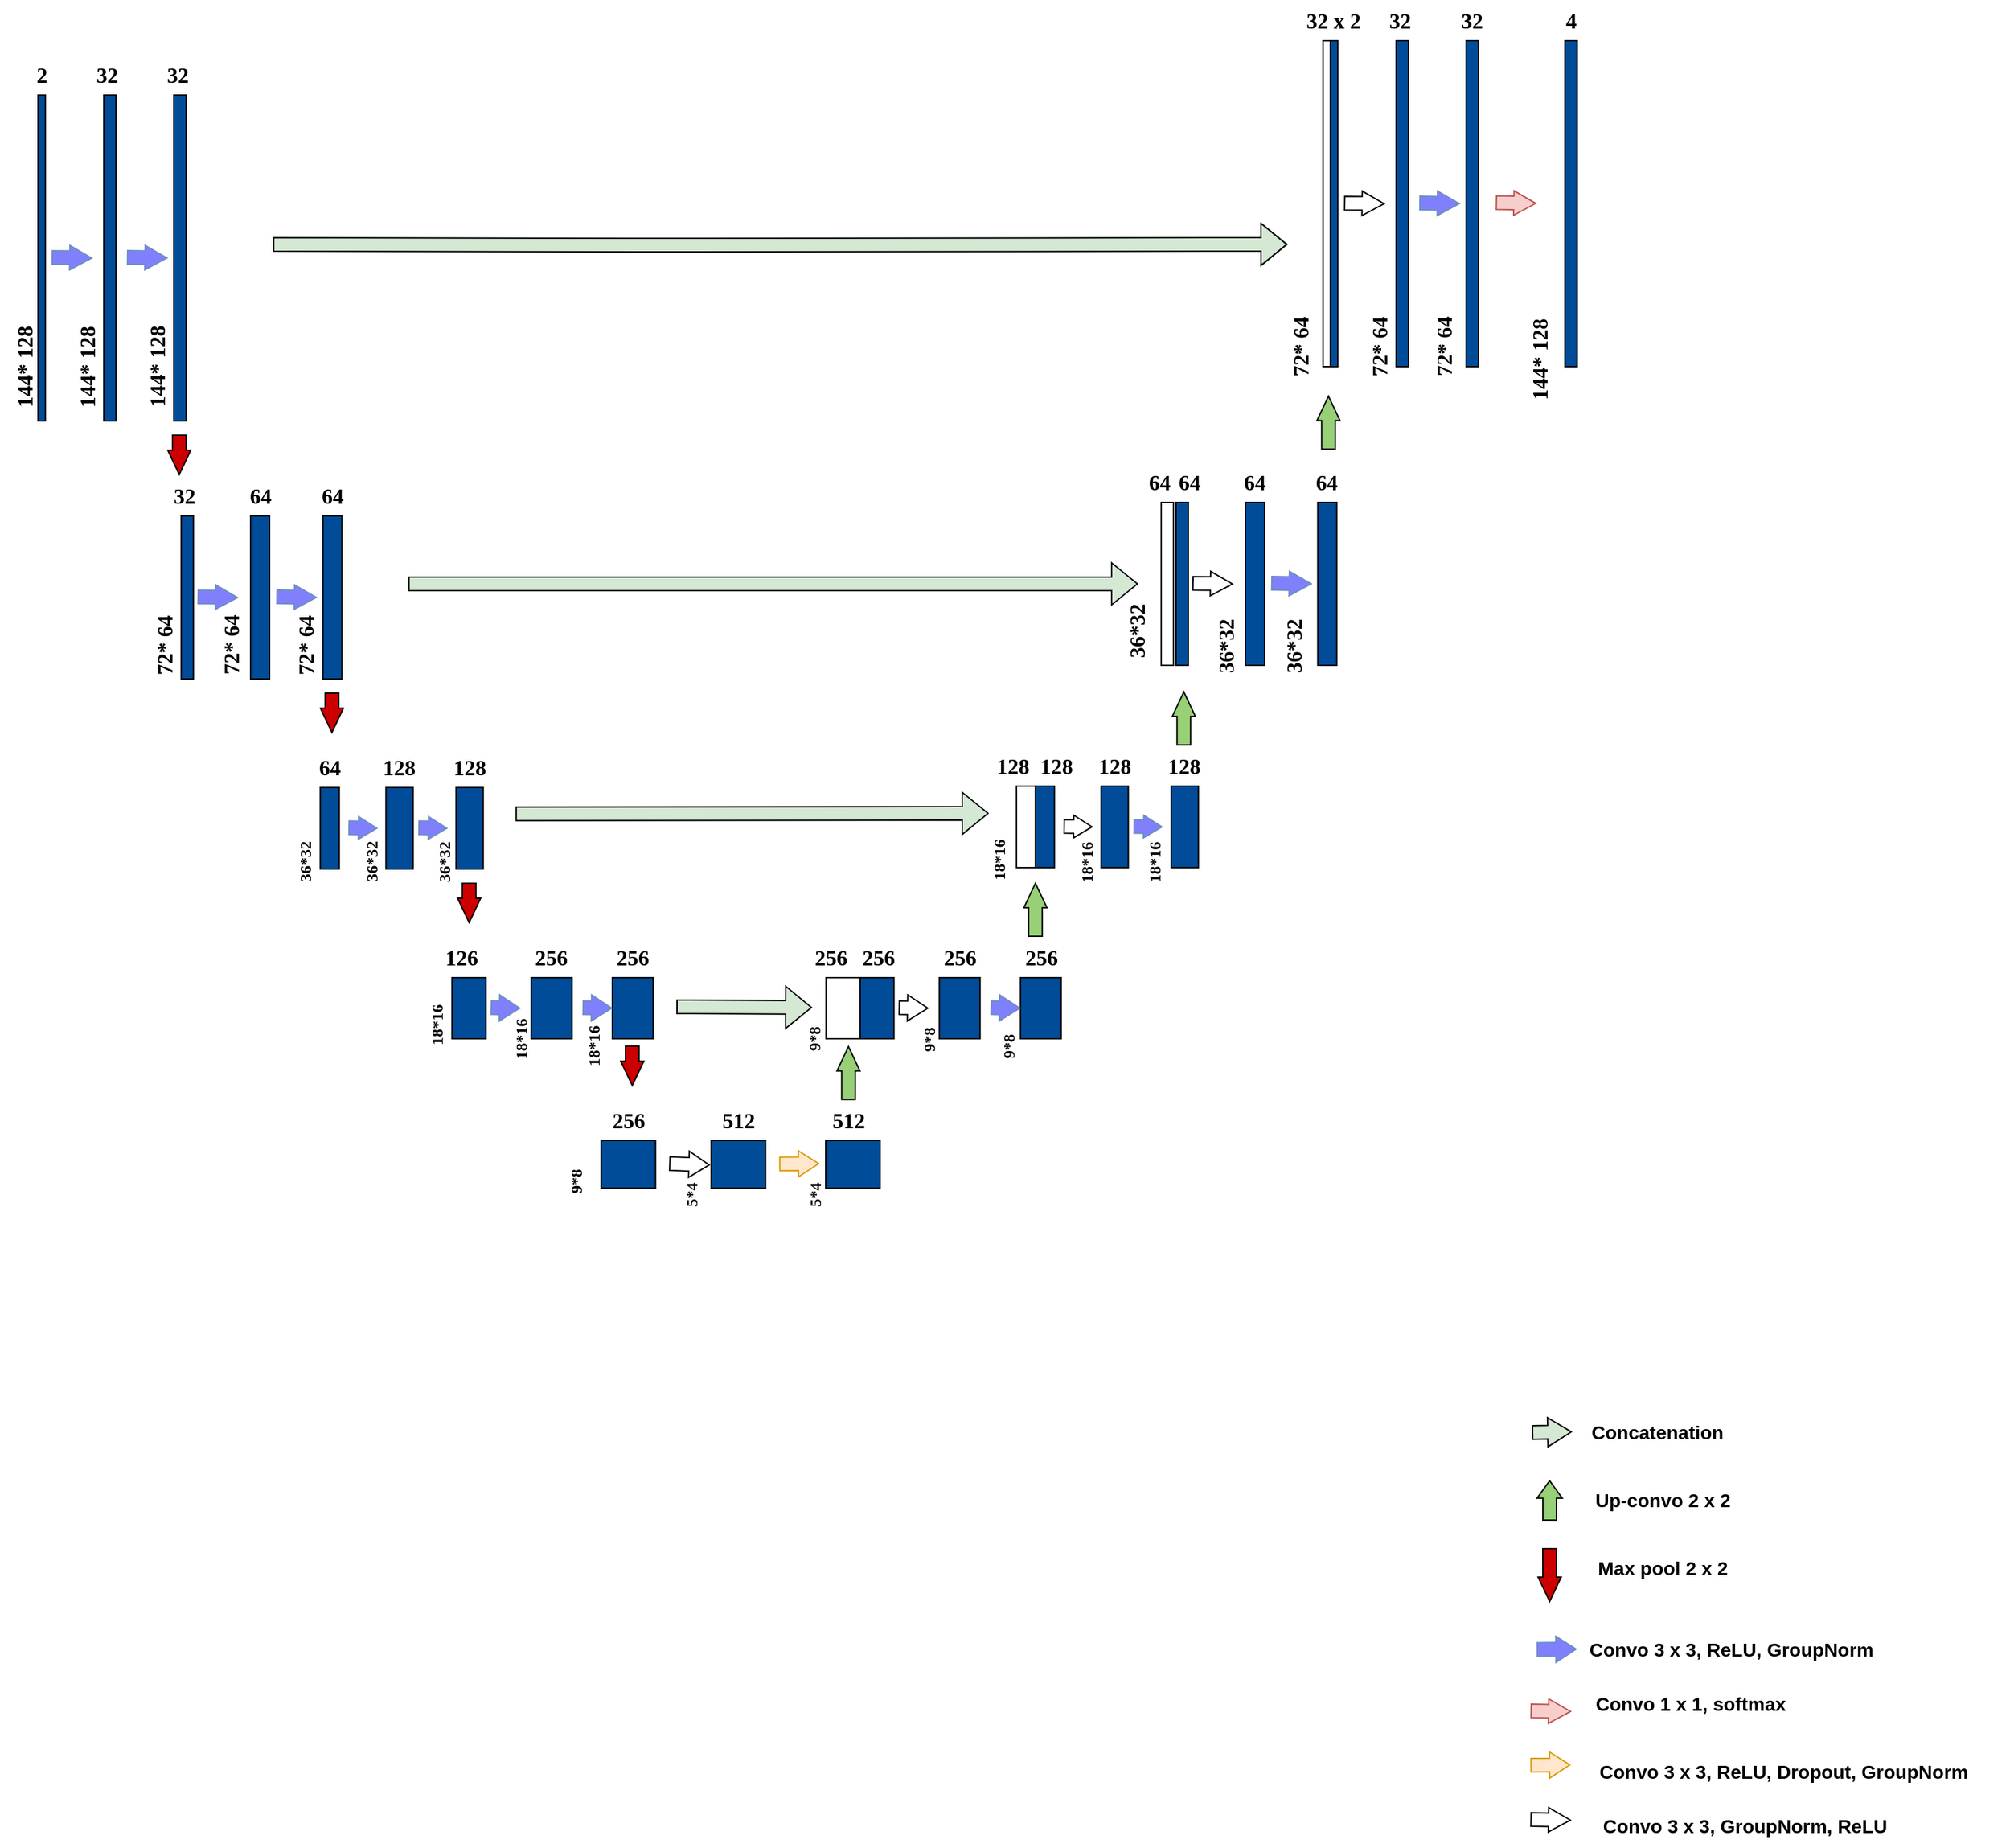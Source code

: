 <mxfile version="21.0.7" type="device"><diagram name="Page-1" id="3wvajs8mAKPcjnO6P-8I"><mxGraphModel dx="1317" dy="2674" grid="1" gridSize="10" guides="1" tooltips="1" connect="1" arrows="1" fold="1" page="1" pageScale="1" pageWidth="2050" pageHeight="2000" math="0" shadow="0"><root><mxCell id="0"/><mxCell id="1" parent="0"/><mxCell id="1wSM0YtvR0nM61F4cQiH-7" value="" style="rounded=0;whiteSpace=wrap;html=1;fontFamily=Times New Roman;aspect=fixed;verticalAlign=bottom;labelPosition=center;verticalLabelPosition=top;align=center;fillColor=#004C99;" parent="1" vertex="1"><mxGeometry x="70" y="40" width="5.4" height="240" as="geometry"/></mxCell><mxCell id="1wSM0YtvR0nM61F4cQiH-8" value="144* 128" style="text;strokeColor=none;align=center;fillColor=none;html=1;verticalAlign=middle;whiteSpace=wrap;rounded=0;fontFamily=Times New Roman;labelPosition=center;verticalLabelPosition=middle;textDirection=ltr;rotation=-90;fontSize=16;fontStyle=1" parent="1" vertex="1"><mxGeometry x="15" y="225" width="90" height="30" as="geometry"/></mxCell><mxCell id="1wSM0YtvR0nM61F4cQiH-9" value="2" style="text;strokeColor=none;align=center;fillColor=none;html=1;verticalAlign=middle;whiteSpace=wrap;rounded=0;fontFamily=Times New Roman;fontStyle=1;fontSize=16;" parent="1" vertex="1"><mxGeometry x="42.7" y="10" width="60" height="30" as="geometry"/></mxCell><mxCell id="1wSM0YtvR0nM61F4cQiH-10" value="" style="rounded=0;whiteSpace=wrap;html=1;fontFamily=Times New Roman;verticalAlign=bottom;labelPosition=center;verticalLabelPosition=top;align=center;fillColor=#004C99;" parent="1" vertex="1"><mxGeometry x="118.4" y="40" width="9" height="240" as="geometry"/></mxCell><mxCell id="1wSM0YtvR0nM61F4cQiH-12" value="" style="rounded=0;whiteSpace=wrap;html=1;fontFamily=Times New Roman;verticalAlign=bottom;labelPosition=center;verticalLabelPosition=top;align=center;fillColor=#004C99;" parent="1" vertex="1"><mxGeometry x="170" y="40" width="9" height="240" as="geometry"/></mxCell><mxCell id="1wSM0YtvR0nM61F4cQiH-15" value="32" style="text;strokeColor=none;align=center;fillColor=none;html=1;verticalAlign=middle;whiteSpace=wrap;rounded=0;fontFamily=Times New Roman;fontSize=16;fontStyle=1" parent="1" vertex="1"><mxGeometry x="91.1" y="10" width="60" height="30" as="geometry"/></mxCell><mxCell id="1wSM0YtvR0nM61F4cQiH-17" value="32" style="text;strokeColor=none;align=center;fillColor=none;html=1;verticalAlign=middle;whiteSpace=wrap;rounded=0;fontFamily=Times New Roman;fontSize=16;fontStyle=1" parent="1" vertex="1"><mxGeometry x="142.7" y="10" width="60" height="30" as="geometry"/></mxCell><mxCell id="1wSM0YtvR0nM61F4cQiH-20" value="" style="shape=flexArrow;endArrow=classic;html=1;rounded=0;fontFamily=Times New Roman;fillColor=#8080ff;strokeColor=#6c8ebf;endWidth=7;endSize=5.05;" parent="1" edge="1"><mxGeometry width="50" height="50" relative="1" as="geometry"><mxPoint x="135.4" y="159.5" as="sourcePoint"/><mxPoint x="165.4" y="160" as="targetPoint"/><Array as="points"><mxPoint x="135.4" y="159.5"/></Array></mxGeometry></mxCell><mxCell id="1wSM0YtvR0nM61F4cQiH-23" value="" style="shape=flexArrow;endArrow=classic;html=1;rounded=0;fontFamily=Times New Roman;fillColor=#CC0000;endWidth=6;endSize=5.67;" parent="1" edge="1"><mxGeometry width="50" height="50" relative="1" as="geometry"><mxPoint x="174" y="290" as="sourcePoint"/><mxPoint x="174" y="320" as="targetPoint"/></mxGeometry></mxCell><mxCell id="1wSM0YtvR0nM61F4cQiH-24" value="" style="shape=flexArrow;endArrow=classic;html=1;rounded=0;fontFamily=Times New Roman;fillColor=#D5E8D4;" parent="1" edge="1"><mxGeometry width="50" height="50" relative="1" as="geometry"><mxPoint x="243.05" y="150" as="sourcePoint"/><mxPoint x="990" y="150" as="targetPoint"/><Array as="points"><mxPoint x="513.05" y="150.5"/></Array></mxGeometry></mxCell><mxCell id="1wSM0YtvR0nM61F4cQiH-25" value="" style="rounded=0;whiteSpace=wrap;html=1;fontFamily=Times New Roman;verticalAlign=bottom;labelPosition=center;verticalLabelPosition=top;align=center;fillColor=#004C99;" parent="1" vertex="1"><mxGeometry x="175.4" y="350" width="9" height="120" as="geometry"/></mxCell><mxCell id="1wSM0YtvR0nM61F4cQiH-27" value="32" style="text;strokeColor=none;align=center;fillColor=none;html=1;verticalAlign=middle;whiteSpace=wrap;rounded=0;fontFamily=Times New Roman;fontStyle=1;fontSize=16;" parent="1" vertex="1"><mxGeometry x="148.1" y="320" width="60" height="30" as="geometry"/></mxCell><mxCell id="1wSM0YtvR0nM61F4cQiH-28" value="" style="rounded=0;whiteSpace=wrap;html=1;fontFamily=Times New Roman;verticalAlign=bottom;labelPosition=center;verticalLabelPosition=top;align=center;fillColor=#004C99;" parent="1" vertex="1"><mxGeometry x="226.5" y="350" width="14" height="120" as="geometry"/></mxCell><mxCell id="1wSM0YtvR0nM61F4cQiH-30" value="" style="rounded=0;whiteSpace=wrap;html=1;fontFamily=Times New Roman;verticalAlign=bottom;labelPosition=center;verticalLabelPosition=top;align=center;fillColor=#004C99;" parent="1" vertex="1"><mxGeometry x="279.75" y="350" width="14" height="120" as="geometry"/></mxCell><mxCell id="1wSM0YtvR0nM61F4cQiH-32" value="64" style="text;strokeColor=none;align=center;fillColor=none;html=1;verticalAlign=middle;whiteSpace=wrap;rounded=0;fontFamily=Times New Roman;fontSize=16;fontStyle=1" parent="1" vertex="1"><mxGeometry x="203.5" y="320" width="60" height="30" as="geometry"/></mxCell><mxCell id="1wSM0YtvR0nM61F4cQiH-33" value="64" style="text;strokeColor=none;align=center;fillColor=none;html=1;verticalAlign=middle;whiteSpace=wrap;rounded=0;fontFamily=Times New Roman;fontSize=16;fontStyle=1" parent="1" vertex="1"><mxGeometry x="256.75" y="320" width="60" height="30" as="geometry"/></mxCell><mxCell id="1wSM0YtvR0nM61F4cQiH-35" value="" style="shape=flexArrow;endArrow=classic;html=1;rounded=0;fontFamily=Times New Roman;fillColor=#8080ff;strokeColor=#6c8ebf;endWidth=7;endSize=5.05;" parent="1" edge="1"><mxGeometry width="50" height="50" relative="1" as="geometry"><mxPoint x="245.4" y="409.5" as="sourcePoint"/><mxPoint x="275.4" y="410" as="targetPoint"/><Array as="points"><mxPoint x="245.4" y="409.5"/></Array></mxGeometry></mxCell><mxCell id="1wSM0YtvR0nM61F4cQiH-36" value="" style="shape=flexArrow;endArrow=classic;html=1;rounded=0;fontFamily=Times New Roman;fillColor=#CC0000;endWidth=6;endSize=5.67;" parent="1" edge="1"><mxGeometry width="50" height="50" relative="1" as="geometry"><mxPoint x="286.4" y="480" as="sourcePoint"/><mxPoint x="286.4" y="510" as="targetPoint"/></mxGeometry></mxCell><mxCell id="1wSM0YtvR0nM61F4cQiH-37" value="" style="shape=flexArrow;endArrow=classic;html=1;rounded=0;fontFamily=Times New Roman;fillColor=#8080ff;strokeColor=#6c8ebf;endWidth=7;endSize=5.05;" parent="1" edge="1"><mxGeometry width="50" height="50" relative="1" as="geometry"><mxPoint x="187.4" y="409.57" as="sourcePoint"/><mxPoint x="217.4" y="410.07" as="targetPoint"/><Array as="points"><mxPoint x="187.4" y="409.57"/></Array></mxGeometry></mxCell><mxCell id="1wSM0YtvR0nM61F4cQiH-38" value="" style="shape=flexArrow;endArrow=classic;html=1;rounded=0;fontFamily=Times New Roman;fillColor=#8080ff;strokeColor=#6c8ebf;endWidth=7;endSize=5.05;" parent="1" edge="1"><mxGeometry width="50" height="50" relative="1" as="geometry"><mxPoint x="80" y="159.57" as="sourcePoint"/><mxPoint x="110" y="160.07" as="targetPoint"/><Array as="points"><mxPoint x="80" y="159.57"/></Array></mxGeometry></mxCell><mxCell id="1wSM0YtvR0nM61F4cQiH-41" value="" style="shape=flexArrow;endArrow=classic;html=1;rounded=0;fontFamily=Times New Roman;fillColor=#D5E8D4;" parent="1" edge="1"><mxGeometry width="50" height="50" relative="1" as="geometry"><mxPoint x="342.65" y="400" as="sourcePoint"/><mxPoint x="880" y="400" as="targetPoint"/></mxGeometry></mxCell><mxCell id="1wSM0YtvR0nM61F4cQiH-51" value="" style="rounded=0;whiteSpace=wrap;html=1;fontFamily=Times New Roman;verticalAlign=bottom;labelPosition=center;verticalLabelPosition=top;align=center;fillColor=#004C99;" parent="1" vertex="1"><mxGeometry x="277.8" y="550" width="14" height="60" as="geometry"/></mxCell><mxCell id="1wSM0YtvR0nM61F4cQiH-53" value="" style="rounded=0;whiteSpace=wrap;html=1;fontFamily=Times New Roman;verticalAlign=bottom;labelPosition=center;verticalLabelPosition=top;align=center;fillColor=#004C99;" parent="1" vertex="1"><mxGeometry x="326.2" y="550" width="20" height="60" as="geometry"/></mxCell><mxCell id="1wSM0YtvR0nM61F4cQiH-55" value="" style="rounded=0;whiteSpace=wrap;html=1;fontFamily=Times New Roman;verticalAlign=bottom;labelPosition=center;verticalLabelPosition=top;align=center;fillColor=#004C99;" parent="1" vertex="1"><mxGeometry x="377.8" y="550" width="20" height="60" as="geometry"/></mxCell><mxCell id="1wSM0YtvR0nM61F4cQiH-58" value="" style="shape=flexArrow;endArrow=classic;html=1;rounded=0;fontFamily=Times New Roman;fillColor=#CC0000;endWidth=6;endSize=5.67;" parent="1" edge="1"><mxGeometry width="50" height="50" relative="1" as="geometry"><mxPoint x="387.44" y="620" as="sourcePoint"/><mxPoint x="387.44" y="650" as="targetPoint"/></mxGeometry></mxCell><mxCell id="1wSM0YtvR0nM61F4cQiH-60" value="" style="shape=flexArrow;endArrow=classic;html=1;rounded=0;fontFamily=Times New Roman;fillColor=#8080ff;strokeColor=#6c8ebf;endWidth=5.714;endSize=4.179;" parent="1" edge="1"><mxGeometry width="50" height="50" relative="1" as="geometry"><mxPoint x="298.5" y="579.64" as="sourcePoint"/><mxPoint x="320" y="580" as="targetPoint"/><Array as="points"><mxPoint x="298.5" y="579.64"/></Array></mxGeometry></mxCell><mxCell id="1wSM0YtvR0nM61F4cQiH-61" value="" style="shape=flexArrow;endArrow=classic;html=1;rounded=0;fontFamily=Times New Roman;fillColor=#8080ff;strokeColor=#6c8ebf;endWidth=5.714;endSize=4.179;" parent="1" edge="1"><mxGeometry width="50" height="50" relative="1" as="geometry"><mxPoint x="350.0" y="579.64" as="sourcePoint"/><mxPoint x="371.5" y="580" as="targetPoint"/><Array as="points"><mxPoint x="350.0" y="579.64"/></Array></mxGeometry></mxCell><mxCell id="1wSM0YtvR0nM61F4cQiH-71" value="36*32" style="text;strokeColor=none;align=center;fillColor=none;html=1;verticalAlign=middle;whiteSpace=wrap;rounded=0;fontFamily=Times New Roman;labelPosition=center;verticalLabelPosition=middle;textDirection=ltr;rotation=-90;fontSize=12;fontStyle=1" parent="1" vertex="1"><mxGeometry x="289.4" y="598.8" width="53.25" height="10.15" as="geometry"/></mxCell><mxCell id="1wSM0YtvR0nM61F4cQiH-72" value="64" style="text;strokeColor=none;align=center;fillColor=none;html=1;verticalAlign=middle;whiteSpace=wrap;rounded=0;fontFamily=Times New Roman;fontSize=16;fontStyle=1" parent="1" vertex="1"><mxGeometry x="254.8" y="520" width="60" height="30" as="geometry"/></mxCell><mxCell id="1wSM0YtvR0nM61F4cQiH-73" value="128" style="text;strokeColor=none;align=center;fillColor=none;html=1;verticalAlign=middle;whiteSpace=wrap;rounded=0;fontFamily=Times New Roman;fontSize=16;fontStyle=1" parent="1" vertex="1"><mxGeometry x="306.2" y="520" width="60" height="30" as="geometry"/></mxCell><mxCell id="1wSM0YtvR0nM61F4cQiH-74" value="128" style="text;strokeColor=none;align=center;fillColor=none;html=1;verticalAlign=middle;whiteSpace=wrap;rounded=0;fontFamily=Times New Roman;fontSize=16;fontStyle=1" parent="1" vertex="1"><mxGeometry x="357.8" y="520" width="60" height="30" as="geometry"/></mxCell><mxCell id="1wSM0YtvR0nM61F4cQiH-89" value="" style="shape=flexArrow;endArrow=classic;html=1;rounded=0;fontFamily=Times New Roman;fillColor=#D5E8D4;" parent="1" edge="1"><mxGeometry width="50" height="50" relative="1" as="geometry"><mxPoint x="421.61" y="569.41" as="sourcePoint"/><mxPoint x="770" y="569" as="targetPoint"/></mxGeometry></mxCell><mxCell id="PjSPRm0BjV9IiiZ5jqCx-50" value="" style="shape=flexArrow;endArrow=classic;html=1;rounded=0;fontFamily=Times New Roman;fillColor=#97D077;endWidth=6;endSize=5.67;" parent="1" edge="1"><mxGeometry width="50" height="50" relative="1" as="geometry"><mxPoint x="804.4" y="660" as="sourcePoint"/><mxPoint x="804.4" y="620" as="targetPoint"/></mxGeometry></mxCell><mxCell id="PjSPRm0BjV9IiiZ5jqCx-51" value="" style="rounded=0;whiteSpace=wrap;html=1;fontFamily=Times New Roman;verticalAlign=bottom;labelPosition=center;verticalLabelPosition=top;align=center;fillColor=#004C99;" parent="1" vertex="1"><mxGeometry x="804.4" y="548.95" width="14" height="60" as="geometry"/></mxCell><mxCell id="PjSPRm0BjV9IiiZ5jqCx-52" value="" style="rounded=0;whiteSpace=wrap;html=1;fontFamily=Times New Roman;verticalAlign=bottom;labelPosition=center;verticalLabelPosition=top;align=center;fillColor=#004C99;" parent="1" vertex="1"><mxGeometry x="852.8" y="548.95" width="20" height="60" as="geometry"/></mxCell><mxCell id="PjSPRm0BjV9IiiZ5jqCx-53" value="" style="rounded=0;whiteSpace=wrap;html=1;fontFamily=Times New Roman;verticalAlign=bottom;labelPosition=center;verticalLabelPosition=top;align=center;fillColor=#004C99;" parent="1" vertex="1"><mxGeometry x="904.4" y="548.95" width="20" height="60" as="geometry"/></mxCell><mxCell id="PjSPRm0BjV9IiiZ5jqCx-55" value="" style="shape=flexArrow;endArrow=classic;html=1;rounded=0;fontFamily=Times New Roman;endWidth=5.714;endSize=4.179;" parent="1" edge="1"><mxGeometry width="50" height="50" relative="1" as="geometry"><mxPoint x="825.1" y="578.59" as="sourcePoint"/><mxPoint x="846.6" y="578.95" as="targetPoint"/><Array as="points"><mxPoint x="825.1" y="578.59"/></Array></mxGeometry></mxCell><mxCell id="PjSPRm0BjV9IiiZ5jqCx-56" value="" style="shape=flexArrow;endArrow=classic;html=1;rounded=0;fontFamily=Times New Roman;fillColor=#8080ff;strokeColor=#6c8ebf;endWidth=5.714;endSize=4.179;" parent="1" edge="1"><mxGeometry width="50" height="50" relative="1" as="geometry"><mxPoint x="876.6" y="578.59" as="sourcePoint"/><mxPoint x="898.1" y="578.95" as="targetPoint"/><Array as="points"><mxPoint x="876.6" y="578.59"/></Array></mxGeometry></mxCell><mxCell id="PjSPRm0BjV9IiiZ5jqCx-60" value="128" style="text;strokeColor=none;align=center;fillColor=none;html=1;verticalAlign=middle;whiteSpace=wrap;rounded=0;fontFamily=Times New Roman;fontSize=16;fontStyle=1" parent="1" vertex="1"><mxGeometry x="790.4" y="518.95" width="60" height="30" as="geometry"/></mxCell><mxCell id="PjSPRm0BjV9IiiZ5jqCx-61" value="128" style="text;strokeColor=none;align=center;fillColor=none;html=1;verticalAlign=middle;whiteSpace=wrap;rounded=0;fontFamily=Times New Roman;fontSize=16;fontStyle=1" parent="1" vertex="1"><mxGeometry x="832.8" y="518.95" width="60" height="30" as="geometry"/></mxCell><mxCell id="PjSPRm0BjV9IiiZ5jqCx-62" value="128" style="text;strokeColor=none;align=center;fillColor=none;html=1;verticalAlign=middle;whiteSpace=wrap;rounded=0;fontFamily=Times New Roman;fontSize=16;fontStyle=1" parent="1" vertex="1"><mxGeometry x="884.4" y="518.95" width="60" height="30" as="geometry"/></mxCell><mxCell id="PjSPRm0BjV9IiiZ5jqCx-64" value="" style="rounded=0;whiteSpace=wrap;html=1;fontFamily=Times New Roman;verticalAlign=bottom;labelPosition=center;verticalLabelPosition=top;align=center;" parent="1" vertex="1"><mxGeometry x="790.4" y="548.95" width="14" height="60" as="geometry"/></mxCell><mxCell id="PjSPRm0BjV9IiiZ5jqCx-65" value="" style="rounded=0;whiteSpace=wrap;html=1;fontFamily=Times New Roman;verticalAlign=bottom;labelPosition=center;verticalLabelPosition=top;align=center;fillColor=#004C99;" parent="1" vertex="1"><mxGeometry x="374.8" y="690" width="25" height="45" as="geometry"/></mxCell><mxCell id="PjSPRm0BjV9IiiZ5jqCx-66" value="" style="rounded=0;whiteSpace=wrap;html=1;fontFamily=Times New Roman;verticalAlign=bottom;labelPosition=center;verticalLabelPosition=top;align=center;fillColor=#004C99;" parent="1" vertex="1"><mxGeometry x="433.2" y="690" width="30" height="45" as="geometry"/></mxCell><mxCell id="PjSPRm0BjV9IiiZ5jqCx-67" value="" style="rounded=0;whiteSpace=wrap;html=1;fontFamily=Times New Roman;verticalAlign=bottom;labelPosition=center;verticalLabelPosition=top;align=center;fillColor=#004C99;" parent="1" vertex="1"><mxGeometry x="492.9" y="690" width="30" height="45" as="geometry"/></mxCell><mxCell id="PjSPRm0BjV9IiiZ5jqCx-68" value="" style="shape=flexArrow;endArrow=classic;html=1;rounded=0;fontFamily=Times New Roman;fillColor=#CC0000;endWidth=6;endSize=5.67;" parent="1" edge="1"><mxGeometry width="50" height="50" relative="1" as="geometry"><mxPoint x="507.56" y="740" as="sourcePoint"/><mxPoint x="507.56" y="770" as="targetPoint"/></mxGeometry></mxCell><mxCell id="PjSPRm0BjV9IiiZ5jqCx-69" value="" style="shape=flexArrow;endArrow=classic;html=1;rounded=0;fontFamily=Times New Roman;fillColor=#8080ff;strokeColor=#6c8ebf;endWidth=8.276;endSize=4.641;" parent="1" edge="1"><mxGeometry width="50" height="50" relative="1" as="geometry"><mxPoint x="403.2" y="712.16" as="sourcePoint"/><mxPoint x="425.2" y="712.52" as="targetPoint"/><Array as="points"><mxPoint x="403.2" y="712.16"/></Array></mxGeometry></mxCell><mxCell id="PjSPRm0BjV9IiiZ5jqCx-70" value="18*16" style="text;strokeColor=none;align=center;fillColor=none;html=1;verticalAlign=middle;whiteSpace=wrap;rounded=0;fontFamily=Times New Roman;labelPosition=center;verticalLabelPosition=middle;textDirection=ltr;rotation=-90;fontSize=12;fontStyle=1" parent="1" vertex="1"><mxGeometry x="337.5" y="720" width="53.25" height="10.15" as="geometry"/></mxCell><mxCell id="PjSPRm0BjV9IiiZ5jqCx-73" value="126" style="text;strokeColor=none;align=center;fillColor=none;html=1;verticalAlign=middle;whiteSpace=wrap;rounded=0;fontFamily=Times New Roman;fontSize=16;fontStyle=1" parent="1" vertex="1"><mxGeometry x="351.8" y="660" width="60" height="30" as="geometry"/></mxCell><mxCell id="PjSPRm0BjV9IiiZ5jqCx-74" value="256" style="text;strokeColor=none;align=center;fillColor=none;html=1;verticalAlign=middle;whiteSpace=wrap;rounded=0;fontFamily=Times New Roman;fontSize=16;fontStyle=1" parent="1" vertex="1"><mxGeometry x="418.2" y="660" width="60" height="30" as="geometry"/></mxCell><mxCell id="PjSPRm0BjV9IiiZ5jqCx-75" value="256" style="text;strokeColor=none;align=center;fillColor=none;html=1;verticalAlign=middle;whiteSpace=wrap;rounded=0;fontFamily=Times New Roman;fontSize=16;fontStyle=1" parent="1" vertex="1"><mxGeometry x="477.9" y="660" width="60" height="30" as="geometry"/></mxCell><mxCell id="PjSPRm0BjV9IiiZ5jqCx-76" value="" style="shape=flexArrow;endArrow=classic;html=1;rounded=0;fontFamily=Times New Roman;fillColor=#8080ff;strokeColor=#6c8ebf;endWidth=8.276;endSize=4.641;" parent="1" edge="1"><mxGeometry width="50" height="50" relative="1" as="geometry"><mxPoint x="470.9" y="712.16" as="sourcePoint"/><mxPoint x="492.9" y="712.52" as="targetPoint"/><Array as="points"><mxPoint x="470.9" y="712.16"/></Array></mxGeometry></mxCell><mxCell id="PjSPRm0BjV9IiiZ5jqCx-89" value="" style="shape=flexArrow;endArrow=classic;html=1;rounded=0;fontFamily=Times New Roman;fillColor=#D5E8D4;" parent="1" edge="1"><mxGeometry width="50" height="50" relative="1" as="geometry"><mxPoint x="540" y="711.5" as="sourcePoint"/><mxPoint x="640" y="712" as="targetPoint"/></mxGeometry></mxCell><mxCell id="PjSPRm0BjV9IiiZ5jqCx-91" value="" style="rounded=0;whiteSpace=wrap;html=1;fontFamily=Times New Roman;verticalAlign=bottom;labelPosition=center;verticalLabelPosition=top;align=center;fillColor=#004C99;" parent="1" vertex="1"><mxGeometry x="484.7" y="810" width="40" height="35" as="geometry"/></mxCell><mxCell id="PjSPRm0BjV9IiiZ5jqCx-92" value="" style="rounded=0;whiteSpace=wrap;html=1;fontFamily=Times New Roman;verticalAlign=bottom;labelPosition=center;verticalLabelPosition=top;align=center;fillColor=#004C99;" parent="1" vertex="1"><mxGeometry x="565.7" y="810" width="40" height="35" as="geometry"/></mxCell><mxCell id="PjSPRm0BjV9IiiZ5jqCx-93" value="" style="rounded=0;whiteSpace=wrap;html=1;fontFamily=Times New Roman;verticalAlign=bottom;labelPosition=center;verticalLabelPosition=top;align=center;fillColor=#004C99;" parent="1" vertex="1"><mxGeometry x="650" y="810" width="40" height="35" as="geometry"/></mxCell><mxCell id="PjSPRm0BjV9IiiZ5jqCx-94" value="9*8" style="text;strokeColor=none;align=center;fillColor=none;html=1;verticalAlign=middle;whiteSpace=wrap;rounded=0;fontFamily=Times New Roman;labelPosition=center;verticalLabelPosition=middle;textDirection=ltr;rotation=-90;fontSize=12;fontStyle=1" parent="1" vertex="1"><mxGeometry x="440" y="834.85" width="53.25" height="10.15" as="geometry"/></mxCell><mxCell id="PjSPRm0BjV9IiiZ5jqCx-95" value="256" style="text;strokeColor=none;align=center;fillColor=none;html=1;verticalAlign=middle;whiteSpace=wrap;rounded=0;fontFamily=Times New Roman;fontSize=16;fontStyle=1" parent="1" vertex="1"><mxGeometry x="474.7" y="780" width="60" height="30" as="geometry"/></mxCell><mxCell id="PjSPRm0BjV9IiiZ5jqCx-96" value="512" style="text;strokeColor=none;align=center;fillColor=none;html=1;verticalAlign=middle;whiteSpace=wrap;rounded=0;fontFamily=Times New Roman;fontSize=16;fontStyle=1" parent="1" vertex="1"><mxGeometry x="555.7" y="780" width="60" height="30" as="geometry"/></mxCell><mxCell id="PjSPRm0BjV9IiiZ5jqCx-97" value="" style="shape=flexArrow;endArrow=classic;html=1;rounded=0;fontFamily=Times New Roman;fillColor=#ffe6cc;strokeColor=#d79b00;endWidth=8.276;endSize=4.641;" parent="1" edge="1"><mxGeometry width="50" height="50" relative="1" as="geometry"><mxPoint x="615.7" y="827.23" as="sourcePoint"/><mxPoint x="645.3" y="827" as="targetPoint"/><Array as="points"><mxPoint x="615.7" y="827.23"/></Array></mxGeometry></mxCell><mxCell id="PjSPRm0BjV9IiiZ5jqCx-98" value="5*4" style="text;strokeColor=none;align=center;fillColor=none;html=1;verticalAlign=middle;whiteSpace=wrap;rounded=0;fontFamily=Times New Roman;labelPosition=center;verticalLabelPosition=middle;textDirection=ltr;rotation=-90;fontSize=12;fontStyle=1" parent="1" vertex="1"><mxGeometry x="524.7" y="845" width="53.25" height="10.15" as="geometry"/></mxCell><mxCell id="PjSPRm0BjV9IiiZ5jqCx-114" value="512" style="text;strokeColor=none;align=center;fillColor=none;html=1;verticalAlign=middle;whiteSpace=wrap;rounded=0;fontFamily=Times New Roman;fontSize=16;fontStyle=1" parent="1" vertex="1"><mxGeometry x="637.25" y="780" width="60" height="30" as="geometry"/></mxCell><mxCell id="PjSPRm0BjV9IiiZ5jqCx-115" value="" style="rounded=0;whiteSpace=wrap;html=1;fontFamily=Times New Roman;verticalAlign=bottom;labelPosition=center;verticalLabelPosition=top;align=center;fillColor=#004C99;" parent="1" vertex="1"><mxGeometry x="675.25" y="690" width="25" height="45" as="geometry"/></mxCell><mxCell id="PjSPRm0BjV9IiiZ5jqCx-116" value="" style="rounded=0;whiteSpace=wrap;html=1;fontFamily=Times New Roman;verticalAlign=bottom;labelPosition=center;verticalLabelPosition=top;align=center;fillColor=#004C99;" parent="1" vertex="1"><mxGeometry x="733.65" y="690" width="30" height="45" as="geometry"/></mxCell><mxCell id="PjSPRm0BjV9IiiZ5jqCx-117" value="" style="rounded=0;whiteSpace=wrap;html=1;fontFamily=Times New Roman;verticalAlign=bottom;labelPosition=center;verticalLabelPosition=top;align=center;fillColor=#004C99;" parent="1" vertex="1"><mxGeometry x="793.35" y="690" width="30" height="45" as="geometry"/></mxCell><mxCell id="PjSPRm0BjV9IiiZ5jqCx-118" value="" style="shape=flexArrow;endArrow=classic;html=1;rounded=0;fontFamily=Times New Roman;endWidth=8.276;endSize=4.641;" parent="1" edge="1"><mxGeometry width="50" height="50" relative="1" as="geometry"><mxPoint x="703.65" y="712.16" as="sourcePoint"/><mxPoint x="725.65" y="712.52" as="targetPoint"/><Array as="points"><mxPoint x="703.65" y="712.16"/></Array></mxGeometry></mxCell><mxCell id="PjSPRm0BjV9IiiZ5jqCx-119" value="256" style="text;strokeColor=none;align=center;fillColor=none;html=1;verticalAlign=middle;whiteSpace=wrap;rounded=0;fontFamily=Times New Roman;fontSize=16;fontStyle=1" parent="1" vertex="1"><mxGeometry x="658.65" y="660" width="60" height="30" as="geometry"/></mxCell><mxCell id="PjSPRm0BjV9IiiZ5jqCx-120" value="256" style="text;strokeColor=none;align=center;fillColor=none;html=1;verticalAlign=middle;whiteSpace=wrap;rounded=0;fontFamily=Times New Roman;fontSize=16;fontStyle=1" parent="1" vertex="1"><mxGeometry x="718.65" y="660" width="60" height="30" as="geometry"/></mxCell><mxCell id="PjSPRm0BjV9IiiZ5jqCx-121" value="" style="shape=flexArrow;endArrow=classic;html=1;rounded=0;fontFamily=Times New Roman;fillColor=#8080ff;strokeColor=#6c8ebf;endWidth=8.276;endSize=4.641;" parent="1" edge="1"><mxGeometry width="50" height="50" relative="1" as="geometry"><mxPoint x="771.35" y="712.16" as="sourcePoint"/><mxPoint x="793.35" y="712.52" as="targetPoint"/><Array as="points"><mxPoint x="771.35" y="712.16"/></Array></mxGeometry></mxCell><mxCell id="PjSPRm0BjV9IiiZ5jqCx-122" value="" style="rounded=0;whiteSpace=wrap;html=1;fontFamily=Times New Roman;verticalAlign=bottom;labelPosition=center;verticalLabelPosition=top;align=center;" parent="1" vertex="1"><mxGeometry x="650.25" y="690" width="25" height="45" as="geometry"/></mxCell><mxCell id="PjSPRm0BjV9IiiZ5jqCx-123" value="256" style="text;strokeColor=none;align=center;fillColor=none;html=1;verticalAlign=middle;whiteSpace=wrap;rounded=0;fontFamily=Times New Roman;fontSize=16;fontStyle=1" parent="1" vertex="1"><mxGeometry x="623.65" y="660" width="60" height="30" as="geometry"/></mxCell><mxCell id="PjSPRm0BjV9IiiZ5jqCx-127" value="256" style="text;strokeColor=none;align=center;fillColor=none;html=1;verticalAlign=middle;whiteSpace=wrap;rounded=0;fontFamily=Times New Roman;fontSize=16;fontStyle=1" parent="1" vertex="1"><mxGeometry x="778.65" y="660" width="60" height="30" as="geometry"/></mxCell><mxCell id="PjSPRm0BjV9IiiZ5jqCx-128" value="" style="shape=flexArrow;endArrow=classic;html=1;rounded=0;fontFamily=Times New Roman;fillColor=#97D077;endWidth=6;endSize=5.67;" parent="1" edge="1"><mxGeometry width="50" height="50" relative="1" as="geometry"><mxPoint x="666.75" y="780.3" as="sourcePoint"/><mxPoint x="666.75" y="740.3" as="targetPoint"/></mxGeometry></mxCell><mxCell id="PjSPRm0BjV9IiiZ5jqCx-129" value="128" style="text;strokeColor=none;align=center;fillColor=none;html=1;verticalAlign=middle;whiteSpace=wrap;rounded=0;fontFamily=Times New Roman;fontSize=16;fontStyle=1" parent="1" vertex="1"><mxGeometry x="758.4" y="518.95" width="60" height="30" as="geometry"/></mxCell><mxCell id="PjSPRm0BjV9IiiZ5jqCx-131" value="" style="rounded=0;whiteSpace=wrap;html=1;fontFamily=Times New Roman;verticalAlign=bottom;labelPosition=center;verticalLabelPosition=top;align=center;fillColor=#004C99;" parent="1" vertex="1"><mxGeometry x="907.95" y="340" width="9" height="120" as="geometry"/></mxCell><mxCell id="PjSPRm0BjV9IiiZ5jqCx-132" value="36*32" style="text;strokeColor=none;align=center;fillColor=none;html=1;verticalAlign=middle;whiteSpace=wrap;rounded=0;fontFamily=Times New Roman;labelPosition=center;verticalLabelPosition=middle;textDirection=ltr;rotation=-90;fontStyle=1;fontSize=16;" parent="1" vertex="1"><mxGeometry x="852.8" y="420" width="52.6" height="30" as="geometry"/></mxCell><mxCell id="PjSPRm0BjV9IiiZ5jqCx-133" value="64" style="text;strokeColor=none;align=center;fillColor=none;html=1;verticalAlign=middle;whiteSpace=wrap;rounded=0;fontFamily=Times New Roman;fontStyle=1;fontSize=16;" parent="1" vertex="1"><mxGeometry x="887.95" y="310" width="60" height="30" as="geometry"/></mxCell><mxCell id="PjSPRm0BjV9IiiZ5jqCx-134" value="" style="rounded=0;whiteSpace=wrap;html=1;fontFamily=Times New Roman;verticalAlign=bottom;labelPosition=center;verticalLabelPosition=top;align=center;fillColor=#004C99;" parent="1" vertex="1"><mxGeometry x="959.05" y="340" width="14" height="120" as="geometry"/></mxCell><mxCell id="PjSPRm0BjV9IiiZ5jqCx-135" value="" style="rounded=0;whiteSpace=wrap;html=1;fontFamily=Times New Roman;verticalAlign=bottom;labelPosition=center;verticalLabelPosition=top;align=center;fillColor=#004C99;" parent="1" vertex="1"><mxGeometry x="1012.3" y="340" width="14" height="120" as="geometry"/></mxCell><mxCell id="PjSPRm0BjV9IiiZ5jqCx-136" value="64" style="text;strokeColor=none;align=center;fillColor=none;html=1;verticalAlign=middle;whiteSpace=wrap;rounded=0;fontFamily=Times New Roman;fontSize=16;fontStyle=1" parent="1" vertex="1"><mxGeometry x="936.05" y="310" width="60" height="30" as="geometry"/></mxCell><mxCell id="PjSPRm0BjV9IiiZ5jqCx-137" value="" style="shape=flexArrow;endArrow=classic;html=1;rounded=0;fontFamily=Times New Roman;fillColor=#8080ff;strokeColor=#6c8ebf;endWidth=7;endSize=5.05;" parent="1" edge="1"><mxGeometry width="50" height="50" relative="1" as="geometry"><mxPoint x="977.95" y="399.5" as="sourcePoint"/><mxPoint x="1007.95" y="400" as="targetPoint"/><Array as="points"><mxPoint x="977.95" y="399.5"/></Array></mxGeometry></mxCell><mxCell id="PjSPRm0BjV9IiiZ5jqCx-138" value="" style="shape=flexArrow;endArrow=classic;html=1;rounded=0;fontFamily=Times New Roman;endWidth=7;endSize=5.05;" parent="1" edge="1"><mxGeometry width="50" height="50" relative="1" as="geometry"><mxPoint x="919.95" y="399.57" as="sourcePoint"/><mxPoint x="949.95" y="400.07" as="targetPoint"/><Array as="points"><mxPoint x="919.95" y="399.57"/></Array></mxGeometry></mxCell><mxCell id="PjSPRm0BjV9IiiZ5jqCx-142" value="" style="shape=flexArrow;endArrow=classic;html=1;rounded=0;fontFamily=Times New Roman;fillColor=#97D077;endWidth=6;endSize=5.67;" parent="1" edge="1"><mxGeometry width="50" height="50" relative="1" as="geometry"><mxPoint x="913.69" y="519.1" as="sourcePoint"/><mxPoint x="913.69" y="479.1" as="targetPoint"/></mxGeometry></mxCell><mxCell id="PjSPRm0BjV9IiiZ5jqCx-143" value="" style="rounded=0;whiteSpace=wrap;html=1;fontFamily=Times New Roman;verticalAlign=bottom;labelPosition=center;verticalLabelPosition=top;align=center;" parent="1" vertex="1"><mxGeometry x="897.05" y="340" width="9" height="120" as="geometry"/></mxCell><mxCell id="PjSPRm0BjV9IiiZ5jqCx-144" value="64" style="text;strokeColor=none;align=center;fillColor=none;html=1;verticalAlign=middle;whiteSpace=wrap;rounded=0;fontFamily=Times New Roman;fontStyle=1;fontSize=16;" parent="1" vertex="1"><mxGeometry x="865.87" y="310" width="60" height="30" as="geometry"/></mxCell><mxCell id="PjSPRm0BjV9IiiZ5jqCx-147" value="64" style="text;strokeColor=none;align=center;fillColor=none;html=1;verticalAlign=middle;whiteSpace=wrap;rounded=0;fontFamily=Times New Roman;fontSize=16;fontStyle=1" parent="1" vertex="1"><mxGeometry x="994.3" y="310" width="50" height="30" as="geometry"/></mxCell><mxCell id="PjSPRm0BjV9IiiZ5jqCx-148" value="" style="shape=flexArrow;endArrow=classic;html=1;rounded=0;fontFamily=Times New Roman;fillColor=#97D077;endWidth=6;endSize=5.67;" parent="1" edge="1"><mxGeometry width="50" height="50" relative="1" as="geometry"><mxPoint x="1020.19" y="301.3" as="sourcePoint"/><mxPoint x="1020.19" y="261.3" as="targetPoint"/></mxGeometry></mxCell><mxCell id="PjSPRm0BjV9IiiZ5jqCx-149" value="" style="rounded=0;whiteSpace=wrap;html=1;fontFamily=Times New Roman;aspect=fixed;verticalAlign=bottom;labelPosition=center;verticalLabelPosition=top;align=center;fillColor=#004C99;" parent="1" vertex="1"><mxGeometry x="1021.6" width="5.4" height="240" as="geometry"/></mxCell><mxCell id="PjSPRm0BjV9IiiZ5jqCx-150" value="32 x 2" style="text;strokeColor=none;align=center;fillColor=none;html=1;verticalAlign=middle;whiteSpace=wrap;rounded=0;fontFamily=Times New Roman;fontStyle=1;fontSize=16;" parent="1" vertex="1"><mxGeometry x="994.3" y="-30" width="60" height="30" as="geometry"/></mxCell><mxCell id="PjSPRm0BjV9IiiZ5jqCx-151" value="" style="rounded=0;whiteSpace=wrap;html=1;fontFamily=Times New Roman;verticalAlign=bottom;labelPosition=center;verticalLabelPosition=top;align=center;fillColor=#004C99;" parent="1" vertex="1"><mxGeometry x="1070" width="9" height="240" as="geometry"/></mxCell><mxCell id="PjSPRm0BjV9IiiZ5jqCx-152" value="" style="rounded=0;whiteSpace=wrap;html=1;fontFamily=Times New Roman;verticalAlign=bottom;labelPosition=center;verticalLabelPosition=top;align=center;fillColor=#004C99;" parent="1" vertex="1"><mxGeometry x="1121.6" width="9" height="240" as="geometry"/></mxCell><mxCell id="PjSPRm0BjV9IiiZ5jqCx-153" value="32" style="text;strokeColor=none;align=center;fillColor=none;html=1;verticalAlign=middle;whiteSpace=wrap;rounded=0;fontFamily=Times New Roman;fontSize=16;fontStyle=1" parent="1" vertex="1"><mxGeometry x="1042.7" y="-30" width="60" height="30" as="geometry"/></mxCell><mxCell id="PjSPRm0BjV9IiiZ5jqCx-154" value="" style="shape=flexArrow;endArrow=classic;html=1;rounded=0;fontFamily=Times New Roman;fillColor=#8080ff;strokeColor=#6c8ebf;endWidth=7;endSize=5.05;" parent="1" edge="1"><mxGeometry width="50" height="50" relative="1" as="geometry"><mxPoint x="1087" y="119.5" as="sourcePoint"/><mxPoint x="1117" y="120" as="targetPoint"/><Array as="points"><mxPoint x="1087" y="119.5"/></Array></mxGeometry></mxCell><mxCell id="PjSPRm0BjV9IiiZ5jqCx-155" value="" style="shape=flexArrow;endArrow=classic;html=1;rounded=0;fontFamily=Times New Roman;endWidth=7;endSize=5.05;" parent="1" edge="1"><mxGeometry width="50" height="50" relative="1" as="geometry"><mxPoint x="1031.6" y="119.57" as="sourcePoint"/><mxPoint x="1061.6" y="120.07" as="targetPoint"/><Array as="points"><mxPoint x="1031.6" y="119.57"/></Array></mxGeometry></mxCell><mxCell id="PjSPRm0BjV9IiiZ5jqCx-156" value="" style="rounded=0;whiteSpace=wrap;html=1;fontFamily=Times New Roman;aspect=fixed;verticalAlign=bottom;labelPosition=center;verticalLabelPosition=top;align=center;" parent="1" vertex="1"><mxGeometry x="1016.2" width="5.4" height="240" as="geometry"/></mxCell><mxCell id="PjSPRm0BjV9IiiZ5jqCx-162" value="32" style="text;strokeColor=none;align=center;fillColor=none;html=1;verticalAlign=middle;whiteSpace=wrap;rounded=0;fontFamily=Times New Roman;fontSize=16;fontStyle=1" parent="1" vertex="1"><mxGeometry x="1096.1" y="-30" width="60" height="30" as="geometry"/></mxCell><mxCell id="PjSPRm0BjV9IiiZ5jqCx-163" value="" style="rounded=0;whiteSpace=wrap;html=1;fontFamily=Times New Roman;verticalAlign=bottom;labelPosition=center;verticalLabelPosition=top;align=center;fillColor=#004C99;" parent="1" vertex="1"><mxGeometry x="1194.3" width="9" height="240" as="geometry"/></mxCell><mxCell id="PjSPRm0BjV9IiiZ5jqCx-164" value="" style="shape=flexArrow;endArrow=classic;html=1;rounded=0;fontFamily=Times New Roman;fillColor=#f8cecc;strokeColor=#b85450;endWidth=7;endSize=5.05;" parent="1" edge="1"><mxGeometry width="50" height="50" relative="1" as="geometry"><mxPoint x="1143.3" y="119.29" as="sourcePoint"/><mxPoint x="1173.3" y="119.79" as="targetPoint"/><Array as="points"><mxPoint x="1143.3" y="119.29"/></Array></mxGeometry></mxCell><mxCell id="PjSPRm0BjV9IiiZ5jqCx-165" value="4" style="text;strokeColor=none;align=center;fillColor=none;html=1;verticalAlign=middle;whiteSpace=wrap;rounded=0;fontFamily=Times New Roman;fontSize=16;fontStyle=1" parent="1" vertex="1"><mxGeometry x="1168.8" y="-30" width="60" height="30" as="geometry"/></mxCell><mxCell id="PjSPRm0BjV9IiiZ5jqCx-168" value="" style="shape=flexArrow;endArrow=classic;html=1;rounded=0;fontFamily=Times New Roman;fillColor=#D5E8D4;endWidth=10.476;endSize=5.467;" parent="1" edge="1"><mxGeometry width="50" height="50" relative="1" as="geometry"><mxPoint x="1170" y="1025" as="sourcePoint"/><mxPoint x="1199.5" y="1024.52" as="targetPoint"/></mxGeometry></mxCell><mxCell id="PjSPRm0BjV9IiiZ5jqCx-169" value="&lt;font style=&quot;font-size: 14px;&quot;&gt;&lt;b&gt;Concatenation&lt;/b&gt;&lt;/font&gt;" style="text;strokeColor=none;align=center;fillColor=none;html=1;verticalAlign=middle;whiteSpace=wrap;rounded=0;" parent="1" vertex="1"><mxGeometry x="1209.3" y="1010" width="106.95" height="30" as="geometry"/></mxCell><mxCell id="PjSPRm0BjV9IiiZ5jqCx-171" value="&lt;b&gt;&lt;font style=&quot;font-size: 14px;&quot;&gt;Up-convo 2 x 2&lt;/font&gt;&lt;/b&gt;" style="text;strokeColor=none;align=center;fillColor=none;html=1;verticalAlign=middle;whiteSpace=wrap;rounded=0;" parent="1" vertex="1"><mxGeometry x="1212.8" y="1060" width="106.95" height="30" as="geometry"/></mxCell><mxCell id="PjSPRm0BjV9IiiZ5jqCx-172" value="" style="shape=flexArrow;endArrow=classic;html=1;rounded=0;fontFamily=Times New Roman;fillColor=#97D077;endWidth=7.619;endSize=3.971;" parent="1" edge="1"><mxGeometry width="50" height="50" relative="1" as="geometry"><mxPoint x="1183.05" y="1090" as="sourcePoint"/><mxPoint x="1183.05" y="1060" as="targetPoint"/></mxGeometry></mxCell><mxCell id="PjSPRm0BjV9IiiZ5jqCx-173" value="&lt;b&gt;&lt;font style=&quot;font-size: 14px;&quot;&gt;Max pool 2 x 2&lt;/font&gt;&lt;/b&gt;" style="text;strokeColor=none;align=center;fillColor=none;html=1;verticalAlign=middle;whiteSpace=wrap;rounded=0;" parent="1" vertex="1"><mxGeometry x="1212.8" y="1110" width="106.95" height="30" as="geometry"/></mxCell><mxCell id="PjSPRm0BjV9IiiZ5jqCx-175" value="" style="shape=flexArrow;endArrow=classic;html=1;rounded=0;fontFamily=Times New Roman;fillColor=#CC0000;endWidth=6;endSize=5.67;" parent="1" edge="1"><mxGeometry width="50" height="50" relative="1" as="geometry"><mxPoint x="1183" y="1110" as="sourcePoint"/><mxPoint x="1183.05" y="1150" as="targetPoint"/></mxGeometry></mxCell><mxCell id="PjSPRm0BjV9IiiZ5jqCx-176" value="&lt;b&gt;&lt;font style=&quot;font-size: 14px;&quot;&gt;Convo 3 x 3, ReLU, GroupNorm&lt;br&gt;&lt;/font&gt;&lt;/b&gt;" style="text;strokeColor=none;align=center;fillColor=none;html=1;verticalAlign=middle;whiteSpace=wrap;rounded=0;" parent="1" vertex="1"><mxGeometry x="1180" y="1170" width="274.32" height="30" as="geometry"/></mxCell><mxCell id="PjSPRm0BjV9IiiZ5jqCx-179" value="" style="shape=flexArrow;endArrow=classic;html=1;rounded=0;fontFamily=Times New Roman;fillColor=#f8cecc;strokeColor=#b85450;endWidth=7;endSize=5.05;" parent="1" edge="1"><mxGeometry width="50" height="50" relative="1" as="geometry"><mxPoint x="1168.9" y="1230" as="sourcePoint"/><mxPoint x="1198.9" y="1230.5" as="targetPoint"/><Array as="points"><mxPoint x="1168.9" y="1230"/></Array></mxGeometry></mxCell><mxCell id="PjSPRm0BjV9IiiZ5jqCx-180" value="&lt;b&gt;&lt;font style=&quot;font-size: 14px;&quot;&gt;Convo 1 x 1, softmax&lt;br&gt;&lt;/font&gt;&lt;/b&gt;" style="text;strokeColor=none;align=center;fillColor=none;html=1;verticalAlign=middle;whiteSpace=wrap;rounded=0;" parent="1" vertex="1"><mxGeometry x="1203.65" y="1210" width="166.35" height="30" as="geometry"/></mxCell><mxCell id="PjSPRm0BjV9IiiZ5jqCx-181" value="" style="shape=flexArrow;endArrow=classic;html=1;rounded=0;fontFamily=Times New Roman;fillColor=#8080ff;strokeColor=#6c8ebf;endWidth=8.276;endSize=4.641;" parent="1" edge="1"><mxGeometry width="50" height="50" relative="1" as="geometry"><mxPoint x="1173.45" y="1184.75" as="sourcePoint"/><mxPoint x="1203.05" y="1184.52" as="targetPoint"/><Array as="points"><mxPoint x="1173.45" y="1184.75"/></Array></mxGeometry></mxCell><mxCell id="028XO_VmkReKHfRCLJu3-3" value="144* 128" style="text;strokeColor=none;align=center;fillColor=none;html=1;verticalAlign=middle;whiteSpace=wrap;rounded=0;fontFamily=Times New Roman;labelPosition=center;verticalLabelPosition=middle;textDirection=ltr;rotation=-90;fontSize=16;fontStyle=1" parent="1" vertex="1"><mxGeometry x="61.1" y="225" width="90" height="30" as="geometry"/></mxCell><mxCell id="028XO_VmkReKHfRCLJu3-4" value="144* 128" style="text;strokeColor=none;align=center;fillColor=none;html=1;verticalAlign=middle;whiteSpace=wrap;rounded=0;fontFamily=Times New Roman;labelPosition=center;verticalLabelPosition=middle;textDirection=ltr;rotation=-90;fontSize=16;fontStyle=1" parent="1" vertex="1"><mxGeometry x="112.7" y="225" width="90" height="30" as="geometry"/></mxCell><mxCell id="028XO_VmkReKHfRCLJu3-5" value="72* 64" style="text;strokeColor=none;align=center;fillColor=none;html=1;verticalAlign=middle;whiteSpace=wrap;rounded=0;fontFamily=Times New Roman;labelPosition=center;verticalLabelPosition=middle;textDirection=ltr;rotation=-90;fontSize=16;fontStyle=1" parent="1" vertex="1"><mxGeometry x="118.1" y="430" width="90" height="30" as="geometry"/></mxCell><mxCell id="028XO_VmkReKHfRCLJu3-6" value="72* 64" style="text;strokeColor=none;align=center;fillColor=none;html=1;verticalAlign=middle;whiteSpace=wrap;rounded=0;fontFamily=Times New Roman;labelPosition=center;verticalLabelPosition=middle;textDirection=ltr;rotation=-90;fontSize=16;fontStyle=1" parent="1" vertex="1"><mxGeometry x="166.75" y="430" width="90" height="30" as="geometry"/></mxCell><mxCell id="028XO_VmkReKHfRCLJu3-7" value="72* 64" style="text;strokeColor=none;align=center;fillColor=none;html=1;verticalAlign=middle;whiteSpace=wrap;rounded=0;fontFamily=Times New Roman;labelPosition=center;verticalLabelPosition=middle;textDirection=ltr;rotation=-90;fontSize=16;fontStyle=1" parent="1" vertex="1"><mxGeometry x="222.13" y="430" width="90" height="30" as="geometry"/></mxCell><mxCell id="028XO_VmkReKHfRCLJu3-9" value="36*32" style="text;strokeColor=none;align=center;fillColor=none;html=1;verticalAlign=middle;whiteSpace=wrap;rounded=0;fontFamily=Times New Roman;labelPosition=center;verticalLabelPosition=middle;textDirection=ltr;rotation=-90;fontSize=12;fontStyle=1" parent="1" vertex="1"><mxGeometry x="240.51" y="599.85" width="53.25" height="10.15" as="geometry"/></mxCell><mxCell id="028XO_VmkReKHfRCLJu3-10" value="36*32" style="text;strokeColor=none;align=center;fillColor=none;html=1;verticalAlign=middle;whiteSpace=wrap;rounded=0;fontFamily=Times New Roman;labelPosition=center;verticalLabelPosition=middle;textDirection=ltr;rotation=-90;fontSize=12;fontStyle=1" parent="1" vertex="1"><mxGeometry x="342.65" y="599.85" width="53.25" height="10.15" as="geometry"/></mxCell><mxCell id="028XO_VmkReKHfRCLJu3-11" value="18*16" style="text;strokeColor=none;align=center;fillColor=none;html=1;verticalAlign=middle;whiteSpace=wrap;rounded=0;fontFamily=Times New Roman;labelPosition=center;verticalLabelPosition=middle;textDirection=ltr;rotation=-90;fontSize=12;fontStyle=1" parent="1" vertex="1"><mxGeometry x="399.8" y="730.15" width="53.25" height="10.15" as="geometry"/></mxCell><mxCell id="028XO_VmkReKHfRCLJu3-13" value="18*16" style="text;strokeColor=none;align=center;fillColor=none;html=1;verticalAlign=middle;whiteSpace=wrap;rounded=0;fontFamily=Times New Roman;labelPosition=center;verticalLabelPosition=middle;textDirection=ltr;rotation=-90;fontSize=12;fontStyle=1" parent="1" vertex="1"><mxGeometry x="453.05" y="735" width="53.25" height="10.15" as="geometry"/></mxCell><mxCell id="028XO_VmkReKHfRCLJu3-16" value="5*4" style="text;strokeColor=none;align=center;fillColor=none;html=1;verticalAlign=middle;whiteSpace=wrap;rounded=0;fontFamily=Times New Roman;labelPosition=center;verticalLabelPosition=middle;textDirection=ltr;rotation=-90;fontSize=12;fontStyle=1" parent="1" vertex="1"><mxGeometry x="615.7" y="845" width="53.25" height="10.15" as="geometry"/></mxCell><mxCell id="028XO_VmkReKHfRCLJu3-17" value="9*8" style="text;strokeColor=none;align=center;fillColor=none;html=1;verticalAlign=middle;whiteSpace=wrap;rounded=0;fontFamily=Times New Roman;labelPosition=center;verticalLabelPosition=middle;textDirection=ltr;rotation=-90;fontSize=12;fontStyle=1" parent="1" vertex="1"><mxGeometry x="615.7" y="730.15" width="53.25" height="10.15" as="geometry"/></mxCell><mxCell id="028XO_VmkReKHfRCLJu3-19" value="9*8" style="text;strokeColor=none;align=center;fillColor=none;html=1;verticalAlign=middle;whiteSpace=wrap;rounded=0;fontFamily=Times New Roman;labelPosition=center;verticalLabelPosition=middle;textDirection=ltr;rotation=-90;fontSize=12;fontStyle=1" parent="1" vertex="1"><mxGeometry x="700.25" y="730.15" width="53.25" height="10.15" as="geometry"/></mxCell><mxCell id="028XO_VmkReKHfRCLJu3-20" value="9*8" style="text;strokeColor=none;align=center;fillColor=none;html=1;verticalAlign=middle;whiteSpace=wrap;rounded=0;fontFamily=Times New Roman;labelPosition=center;verticalLabelPosition=middle;textDirection=ltr;rotation=-90;fontSize=12;fontStyle=1" parent="1" vertex="1"><mxGeometry x="758.4" y="735" width="53.25" height="10.15" as="geometry"/></mxCell><mxCell id="028XO_VmkReKHfRCLJu3-21" value="18*16" style="text;strokeColor=none;align=center;fillColor=none;html=1;verticalAlign=middle;whiteSpace=wrap;rounded=0;fontFamily=Times New Roman;labelPosition=center;verticalLabelPosition=middle;textDirection=ltr;rotation=-90;fontSize=12;fontStyle=1" parent="1" vertex="1"><mxGeometry x="751.15" y="597.75" width="53.25" height="10.15" as="geometry"/></mxCell><mxCell id="028XO_VmkReKHfRCLJu3-22" value="18*16" style="text;strokeColor=none;align=center;fillColor=none;html=1;verticalAlign=middle;whiteSpace=wrap;rounded=0;fontFamily=Times New Roman;labelPosition=center;verticalLabelPosition=middle;textDirection=ltr;rotation=-90;fontSize=12;fontStyle=1" parent="1" vertex="1"><mxGeometry x="816" y="599.85" width="53.25" height="10.15" as="geometry"/></mxCell><mxCell id="028XO_VmkReKHfRCLJu3-24" value="18*16" style="text;strokeColor=none;align=center;fillColor=none;html=1;verticalAlign=middle;whiteSpace=wrap;rounded=0;fontFamily=Times New Roman;labelPosition=center;verticalLabelPosition=middle;textDirection=ltr;rotation=-90;fontSize=12;fontStyle=1" parent="1" vertex="1"><mxGeometry x="865.87" y="599.85" width="53.25" height="10.15" as="geometry"/></mxCell><mxCell id="028XO_VmkReKHfRCLJu3-25" value="36*32" style="text;strokeColor=none;align=center;fillColor=none;html=1;verticalAlign=middle;whiteSpace=wrap;rounded=0;fontFamily=Times New Roman;labelPosition=center;verticalLabelPosition=middle;textDirection=ltr;rotation=-90;fontStyle=1;fontSize=16;" parent="1" vertex="1"><mxGeometry x="918.7" y="431.3" width="52.6" height="30" as="geometry"/></mxCell><mxCell id="028XO_VmkReKHfRCLJu3-26" value="36*32" style="text;strokeColor=none;align=center;fillColor=none;html=1;verticalAlign=middle;whiteSpace=wrap;rounded=0;fontFamily=Times New Roman;labelPosition=center;verticalLabelPosition=middle;textDirection=ltr;rotation=-90;fontStyle=1;fontSize=16;" parent="1" vertex="1"><mxGeometry x="968.7" y="431.3" width="52.6" height="30" as="geometry"/></mxCell><mxCell id="028XO_VmkReKHfRCLJu3-27" value="72* 64" style="text;strokeColor=none;align=center;fillColor=none;html=1;verticalAlign=middle;whiteSpace=wrap;rounded=0;fontFamily=Times New Roman;labelPosition=center;verticalLabelPosition=middle;textDirection=ltr;rotation=-90;fontSize=16;fontStyle=1" parent="1" vertex="1"><mxGeometry x="954.3" y="210" width="90" height="30" as="geometry"/></mxCell><mxCell id="028XO_VmkReKHfRCLJu3-28" value="72* 64" style="text;strokeColor=none;align=center;fillColor=none;html=1;verticalAlign=middle;whiteSpace=wrap;rounded=0;fontFamily=Times New Roman;labelPosition=center;verticalLabelPosition=middle;textDirection=ltr;rotation=-90;fontSize=16;fontStyle=1" parent="1" vertex="1"><mxGeometry x="1012.3" y="210" width="90" height="30" as="geometry"/></mxCell><mxCell id="028XO_VmkReKHfRCLJu3-29" value="72* 64" style="text;strokeColor=none;align=center;fillColor=none;html=1;verticalAlign=middle;whiteSpace=wrap;rounded=0;fontFamily=Times New Roman;labelPosition=center;verticalLabelPosition=middle;textDirection=ltr;rotation=-90;fontSize=16;fontStyle=1" parent="1" vertex="1"><mxGeometry x="1060" y="210" width="90" height="30" as="geometry"/></mxCell><mxCell id="028XO_VmkReKHfRCLJu3-30" value="144* 128" style="text;strokeColor=none;align=center;fillColor=none;html=1;verticalAlign=middle;whiteSpace=wrap;rounded=0;fontFamily=Times New Roman;labelPosition=center;verticalLabelPosition=middle;textDirection=ltr;rotation=-90;fontSize=16;fontStyle=1" parent="1" vertex="1"><mxGeometry x="1130.6" y="220" width="90" height="30" as="geometry"/></mxCell><mxCell id="2I8jEw9CHQdggVjUlmOd-1" value="" style="shape=flexArrow;endArrow=classic;html=1;rounded=0;fontFamily=Times New Roman;endWidth=8.276;endSize=4.641;" parent="1" edge="1"><mxGeometry width="50" height="50" relative="1" as="geometry"><mxPoint x="534.7" y="827.04" as="sourcePoint"/><mxPoint x="564.7" y="827.96" as="targetPoint"/><Array as="points"><mxPoint x="534.7" y="827.04"/></Array></mxGeometry></mxCell><mxCell id="2I8jEw9CHQdggVjUlmOd-4" value="" style="shape=flexArrow;endArrow=classic;html=1;rounded=0;fontFamily=Times New Roman;fillColor=#ffe6cc;strokeColor=#d79b00;endWidth=8.276;endSize=4.641;" parent="1" edge="1"><mxGeometry width="50" height="50" relative="1" as="geometry"><mxPoint x="1168.8" y="1270" as="sourcePoint"/><mxPoint x="1198.4" y="1269.77" as="targetPoint"/><Array as="points"><mxPoint x="1168.8" y="1270"/></Array></mxGeometry></mxCell><mxCell id="2I8jEw9CHQdggVjUlmOd-5" value="&lt;b&gt;&lt;font style=&quot;font-size: 14px;&quot;&gt;Convo 3 x 3, ReLU, Dropout, GroupNorm&lt;br&gt;&lt;/font&gt;&lt;/b&gt;" style="text;strokeColor=none;align=center;fillColor=none;html=1;verticalAlign=middle;whiteSpace=wrap;rounded=0;" parent="1" vertex="1"><mxGeometry x="1190" y="1260" width="330.7" height="30" as="geometry"/></mxCell><mxCell id="Lg6nz-_TBMC9eEWaOBvy-1" value="" style="shape=flexArrow;endArrow=classic;html=1;rounded=0;fontFamily=Times New Roman;endWidth=7;endSize=5.05;" edge="1" parent="1"><mxGeometry width="50" height="50" relative="1" as="geometry"><mxPoint x="1168.8" y="1310" as="sourcePoint"/><mxPoint x="1198.8" y="1310.5" as="targetPoint"/><Array as="points"><mxPoint x="1168.8" y="1310"/></Array></mxGeometry></mxCell><mxCell id="Lg6nz-_TBMC9eEWaOBvy-2" value="&lt;b&gt;&lt;font style=&quot;font-size: 14px;&quot;&gt;Convo 3 x 3, GroupNorm, ReLU&lt;br&gt;&lt;/font&gt;&lt;/b&gt;" style="text;strokeColor=none;align=center;fillColor=none;html=1;verticalAlign=middle;whiteSpace=wrap;rounded=0;" vertex="1" parent="1"><mxGeometry x="1190" y="1300" width="274.32" height="30" as="geometry"/></mxCell></root></mxGraphModel></diagram></mxfile>